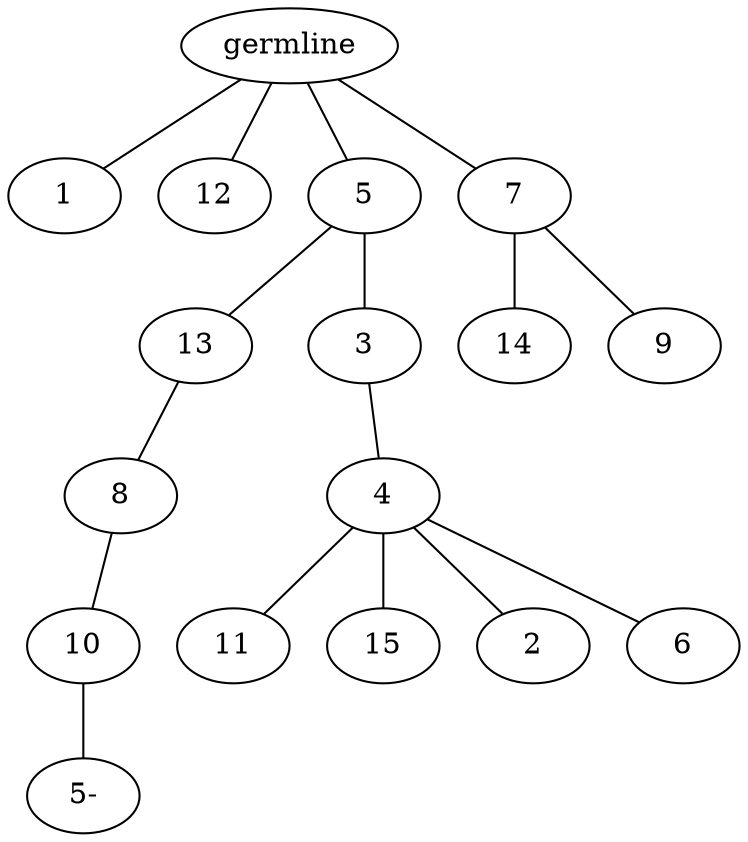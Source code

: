 graph tree {
    "140625860636480" [label="germline"];
    "140625860163232" [label="1"];
    "140625860164240" [label="12"];
    "140625860163520" [label="5"];
    "140625860162080" [label="13"];
    "140625860164048" [label="8"];
    "140625860165248" [label="10"];
    "140625860593984" [label="5-"];
    "140625860165536" [label="3"];
    "140625860163376" [label="4"];
    "140625860162848" [label="11"];
    "140625860162656" [label="15"];
    "140625860165488" [label="2"];
    "140625860163088" [label="6"];
    "140625860164960" [label="7"];
    "140625860164288" [label="14"];
    "140625860164768" [label="9"];
    "140625860636480" -- "140625860163232";
    "140625860636480" -- "140625860164240";
    "140625860636480" -- "140625860163520";
    "140625860636480" -- "140625860164960";
    "140625860163520" -- "140625860162080";
    "140625860163520" -- "140625860165536";
    "140625860162080" -- "140625860164048";
    "140625860164048" -- "140625860165248";
    "140625860165248" -- "140625860593984";
    "140625860165536" -- "140625860163376";
    "140625860163376" -- "140625860162848";
    "140625860163376" -- "140625860162656";
    "140625860163376" -- "140625860165488";
    "140625860163376" -- "140625860163088";
    "140625860164960" -- "140625860164288";
    "140625860164960" -- "140625860164768";
}
